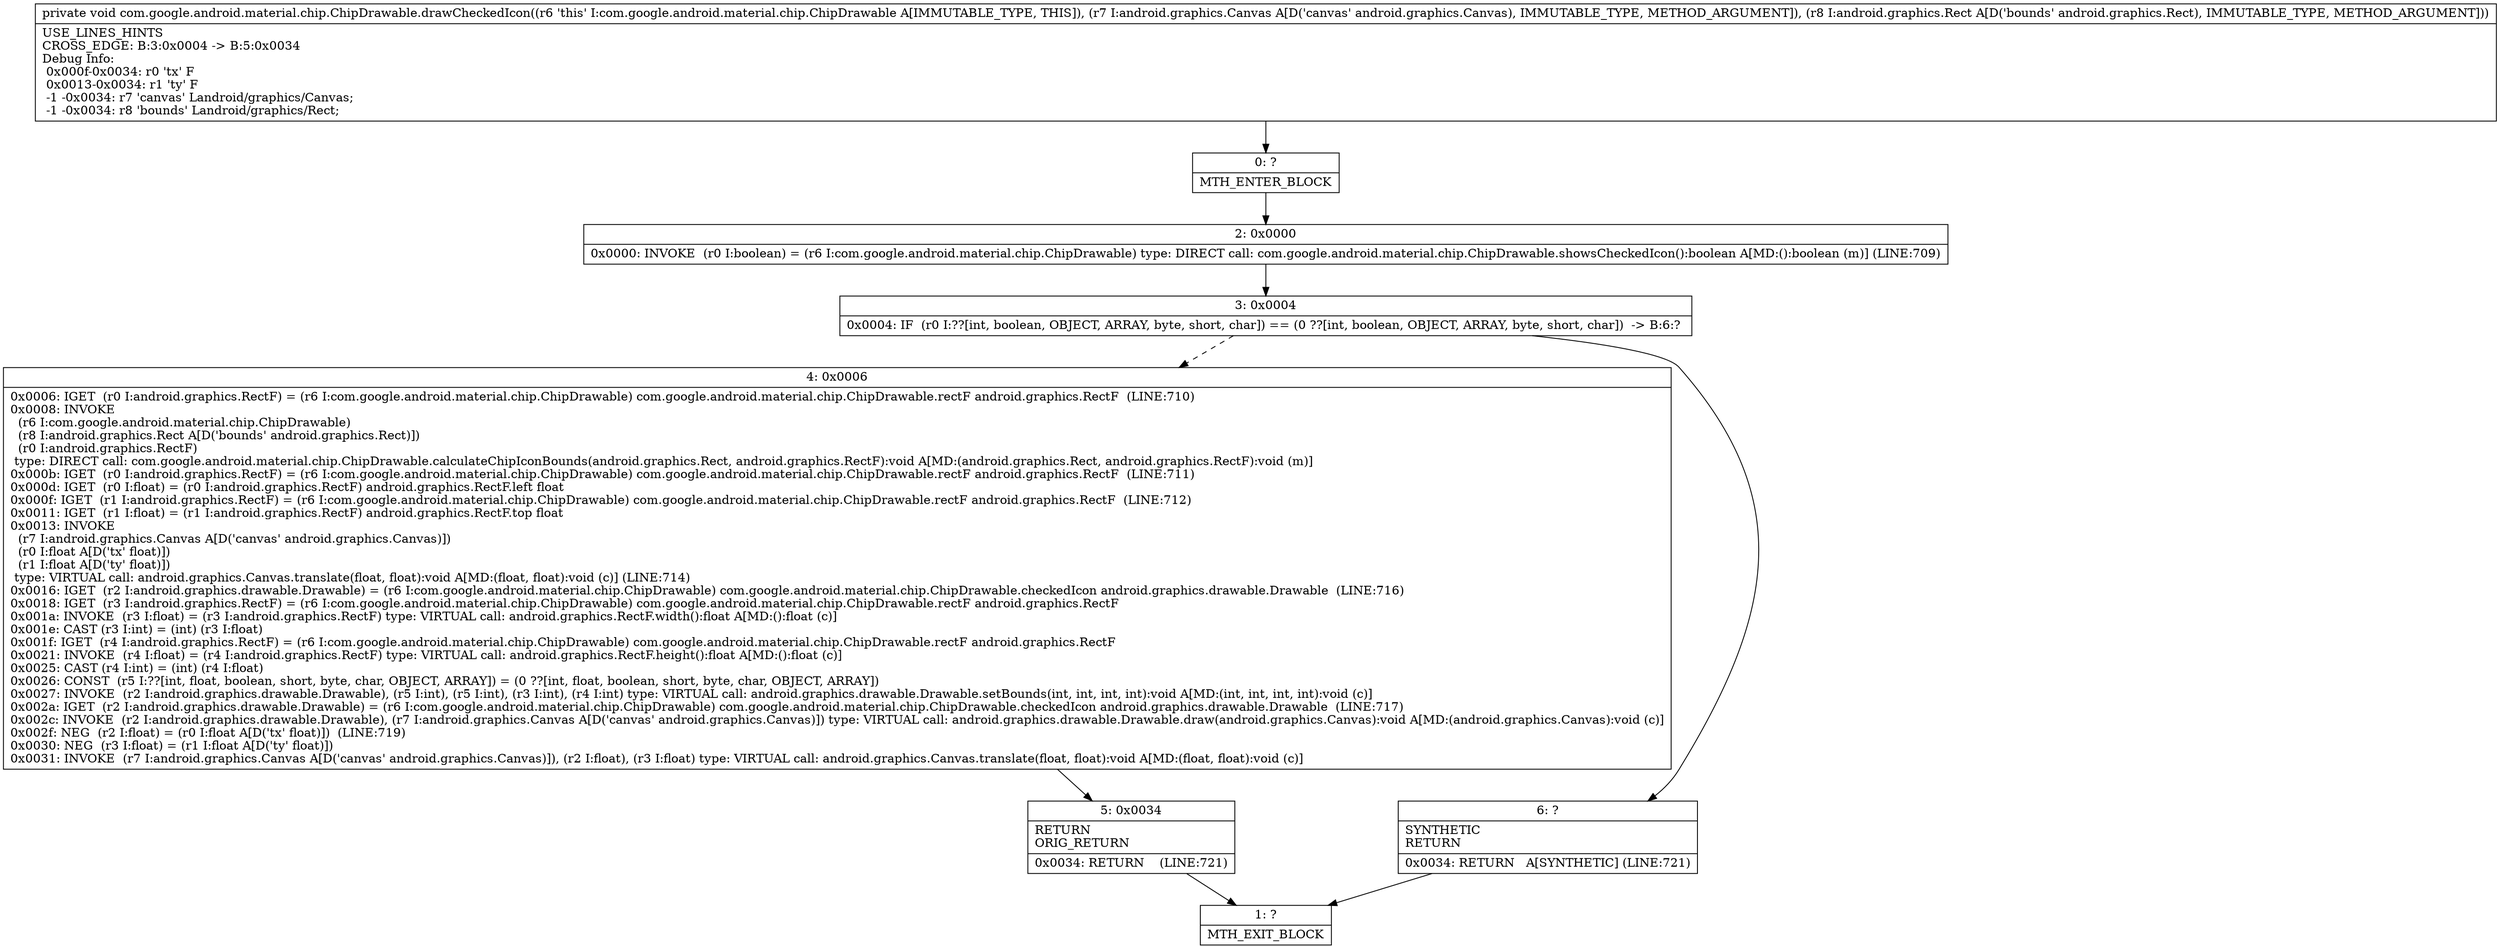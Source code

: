 digraph "CFG forcom.google.android.material.chip.ChipDrawable.drawCheckedIcon(Landroid\/graphics\/Canvas;Landroid\/graphics\/Rect;)V" {
Node_0 [shape=record,label="{0\:\ ?|MTH_ENTER_BLOCK\l}"];
Node_2 [shape=record,label="{2\:\ 0x0000|0x0000: INVOKE  (r0 I:boolean) = (r6 I:com.google.android.material.chip.ChipDrawable) type: DIRECT call: com.google.android.material.chip.ChipDrawable.showsCheckedIcon():boolean A[MD:():boolean (m)] (LINE:709)\l}"];
Node_3 [shape=record,label="{3\:\ 0x0004|0x0004: IF  (r0 I:??[int, boolean, OBJECT, ARRAY, byte, short, char]) == (0 ??[int, boolean, OBJECT, ARRAY, byte, short, char])  \-\> B:6:? \l}"];
Node_4 [shape=record,label="{4\:\ 0x0006|0x0006: IGET  (r0 I:android.graphics.RectF) = (r6 I:com.google.android.material.chip.ChipDrawable) com.google.android.material.chip.ChipDrawable.rectF android.graphics.RectF  (LINE:710)\l0x0008: INVOKE  \l  (r6 I:com.google.android.material.chip.ChipDrawable)\l  (r8 I:android.graphics.Rect A[D('bounds' android.graphics.Rect)])\l  (r0 I:android.graphics.RectF)\l type: DIRECT call: com.google.android.material.chip.ChipDrawable.calculateChipIconBounds(android.graphics.Rect, android.graphics.RectF):void A[MD:(android.graphics.Rect, android.graphics.RectF):void (m)]\l0x000b: IGET  (r0 I:android.graphics.RectF) = (r6 I:com.google.android.material.chip.ChipDrawable) com.google.android.material.chip.ChipDrawable.rectF android.graphics.RectF  (LINE:711)\l0x000d: IGET  (r0 I:float) = (r0 I:android.graphics.RectF) android.graphics.RectF.left float \l0x000f: IGET  (r1 I:android.graphics.RectF) = (r6 I:com.google.android.material.chip.ChipDrawable) com.google.android.material.chip.ChipDrawable.rectF android.graphics.RectF  (LINE:712)\l0x0011: IGET  (r1 I:float) = (r1 I:android.graphics.RectF) android.graphics.RectF.top float \l0x0013: INVOKE  \l  (r7 I:android.graphics.Canvas A[D('canvas' android.graphics.Canvas)])\l  (r0 I:float A[D('tx' float)])\l  (r1 I:float A[D('ty' float)])\l type: VIRTUAL call: android.graphics.Canvas.translate(float, float):void A[MD:(float, float):void (c)] (LINE:714)\l0x0016: IGET  (r2 I:android.graphics.drawable.Drawable) = (r6 I:com.google.android.material.chip.ChipDrawable) com.google.android.material.chip.ChipDrawable.checkedIcon android.graphics.drawable.Drawable  (LINE:716)\l0x0018: IGET  (r3 I:android.graphics.RectF) = (r6 I:com.google.android.material.chip.ChipDrawable) com.google.android.material.chip.ChipDrawable.rectF android.graphics.RectF \l0x001a: INVOKE  (r3 I:float) = (r3 I:android.graphics.RectF) type: VIRTUAL call: android.graphics.RectF.width():float A[MD:():float (c)]\l0x001e: CAST (r3 I:int) = (int) (r3 I:float) \l0x001f: IGET  (r4 I:android.graphics.RectF) = (r6 I:com.google.android.material.chip.ChipDrawable) com.google.android.material.chip.ChipDrawable.rectF android.graphics.RectF \l0x0021: INVOKE  (r4 I:float) = (r4 I:android.graphics.RectF) type: VIRTUAL call: android.graphics.RectF.height():float A[MD:():float (c)]\l0x0025: CAST (r4 I:int) = (int) (r4 I:float) \l0x0026: CONST  (r5 I:??[int, float, boolean, short, byte, char, OBJECT, ARRAY]) = (0 ??[int, float, boolean, short, byte, char, OBJECT, ARRAY]) \l0x0027: INVOKE  (r2 I:android.graphics.drawable.Drawable), (r5 I:int), (r5 I:int), (r3 I:int), (r4 I:int) type: VIRTUAL call: android.graphics.drawable.Drawable.setBounds(int, int, int, int):void A[MD:(int, int, int, int):void (c)]\l0x002a: IGET  (r2 I:android.graphics.drawable.Drawable) = (r6 I:com.google.android.material.chip.ChipDrawable) com.google.android.material.chip.ChipDrawable.checkedIcon android.graphics.drawable.Drawable  (LINE:717)\l0x002c: INVOKE  (r2 I:android.graphics.drawable.Drawable), (r7 I:android.graphics.Canvas A[D('canvas' android.graphics.Canvas)]) type: VIRTUAL call: android.graphics.drawable.Drawable.draw(android.graphics.Canvas):void A[MD:(android.graphics.Canvas):void (c)]\l0x002f: NEG  (r2 I:float) = (r0 I:float A[D('tx' float)])  (LINE:719)\l0x0030: NEG  (r3 I:float) = (r1 I:float A[D('ty' float)]) \l0x0031: INVOKE  (r7 I:android.graphics.Canvas A[D('canvas' android.graphics.Canvas)]), (r2 I:float), (r3 I:float) type: VIRTUAL call: android.graphics.Canvas.translate(float, float):void A[MD:(float, float):void (c)]\l}"];
Node_5 [shape=record,label="{5\:\ 0x0034|RETURN\lORIG_RETURN\l|0x0034: RETURN    (LINE:721)\l}"];
Node_1 [shape=record,label="{1\:\ ?|MTH_EXIT_BLOCK\l}"];
Node_6 [shape=record,label="{6\:\ ?|SYNTHETIC\lRETURN\l|0x0034: RETURN   A[SYNTHETIC] (LINE:721)\l}"];
MethodNode[shape=record,label="{private void com.google.android.material.chip.ChipDrawable.drawCheckedIcon((r6 'this' I:com.google.android.material.chip.ChipDrawable A[IMMUTABLE_TYPE, THIS]), (r7 I:android.graphics.Canvas A[D('canvas' android.graphics.Canvas), IMMUTABLE_TYPE, METHOD_ARGUMENT]), (r8 I:android.graphics.Rect A[D('bounds' android.graphics.Rect), IMMUTABLE_TYPE, METHOD_ARGUMENT]))  | USE_LINES_HINTS\lCROSS_EDGE: B:3:0x0004 \-\> B:5:0x0034\lDebug Info:\l  0x000f\-0x0034: r0 'tx' F\l  0x0013\-0x0034: r1 'ty' F\l  \-1 \-0x0034: r7 'canvas' Landroid\/graphics\/Canvas;\l  \-1 \-0x0034: r8 'bounds' Landroid\/graphics\/Rect;\l}"];
MethodNode -> Node_0;Node_0 -> Node_2;
Node_2 -> Node_3;
Node_3 -> Node_4[style=dashed];
Node_3 -> Node_6;
Node_4 -> Node_5;
Node_5 -> Node_1;
Node_6 -> Node_1;
}


